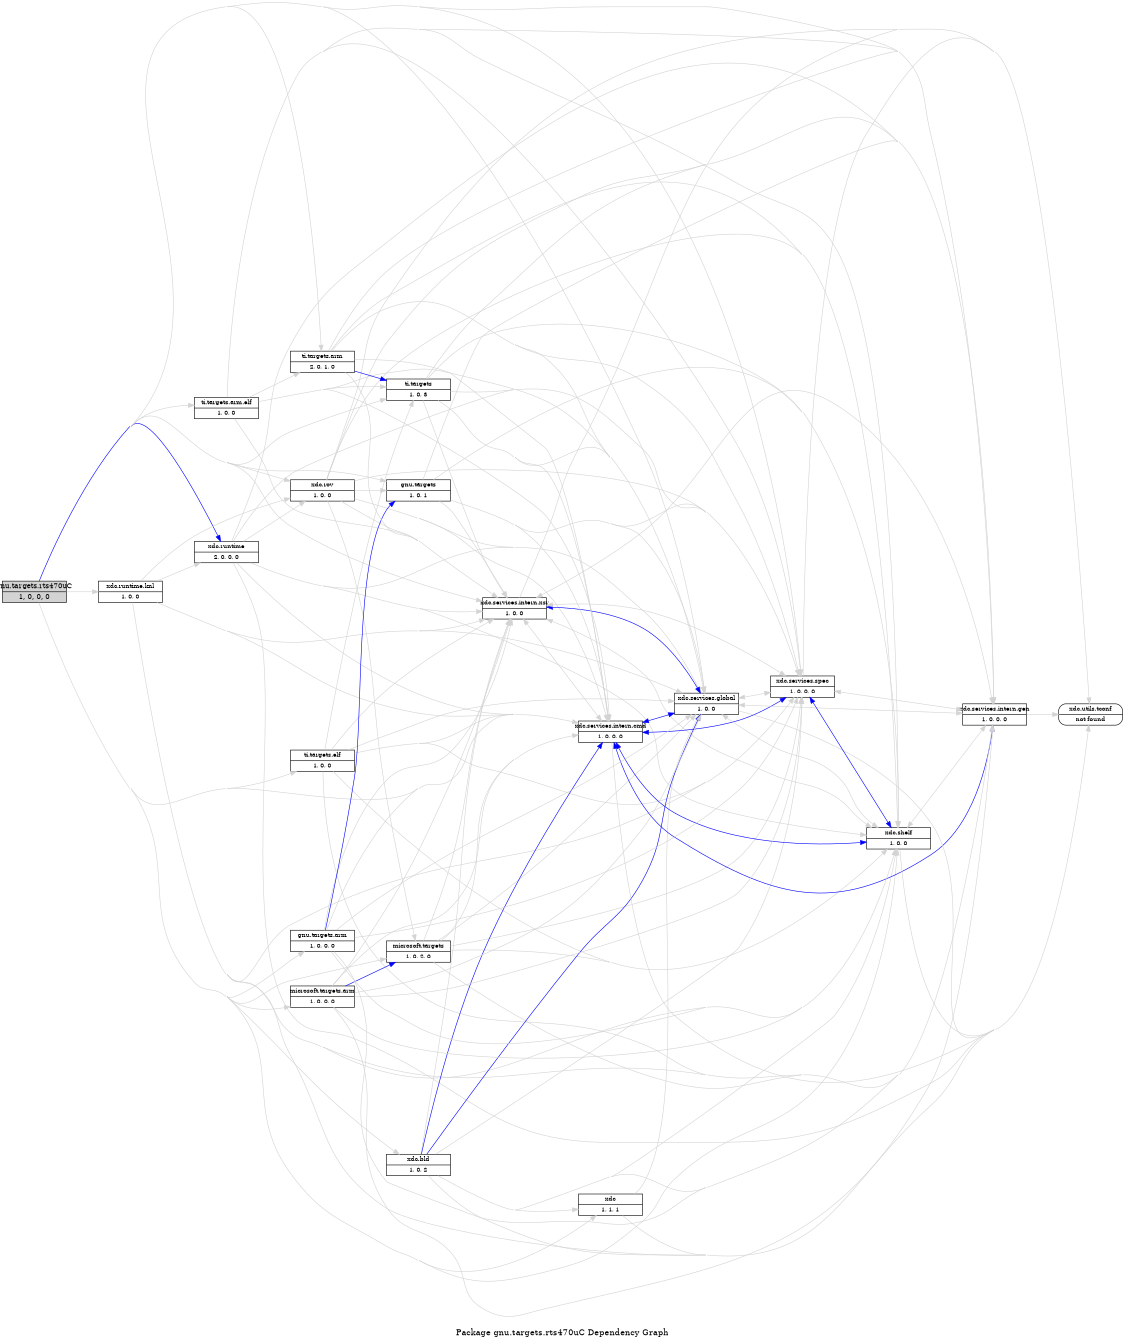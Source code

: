 digraph dependencies {
    label="\nPackage gnu.targets.rts470uC Dependency Graph";
    size="7.5,10";
    rankdir=LR;
    ranksep=".75";
    concentrate="true";
    node [fixedsize=true, width=1.5, style=filled, color=black];
    node [font=Helvetica, fontsize=12, fillcolor=lightgrey];
    gnu_targets_rts470uC [shape=record,label="gnu.targets.rts470uC|1, 0, 0, 0", URL="../../../../../../../../../../rtree/install/trees/products/xdcprod/xdcprod-l34/product/Linux/xdctools_3_16_03_34_eng/packages/gnu/targets/rts470uC/package/package.rel.xml"];
    node [fontsize=10, fillcolor=white];

    edge [style=solid, color=blue]
    xdc_runtime [shape=record,label="xdc.runtime|2, 0, 0, 0", URL="../../../../../../../../../../rtree/install/trees/products/xdcprod/xdcprod-l34/product/Linux/xdctools_3_16_03_34_eng/packages/xdc/runtime/package/package.rel.svg"];
    gnu_targets_rts470uC -> xdc_runtime;

    edge [style=solid, color=lightgrey]
    ti_targets_arm_elf [shape=record,label="ti.targets.arm.elf|1, 0, 0", URL="../../../../../../../../../../rtree/install/trees/products/xdcprod/xdcprod-l34/product/Linux/xdctools_3_16_03_34_eng/packages/ti/targets/arm/elf/package/package.rel.svg"];
    gnu_targets_rts470uC -> ti_targets_arm_elf;
    xdc_rov [shape=record,label="xdc.rov|1, 0, 0", URL="../../../../../../../../../../rtree/install/trees/products/xdcprod/xdcprod-l34/product/Linux/xdctools_3_16_03_34_eng/packages/xdc/rov/package/package.rel.svg"];
    gnu_targets_rts470uC -> xdc_rov;
    ti_targets_elf [shape=record,label="ti.targets.elf|1, 0, 0", URL="../../../../../../../../../../rtree/install/trees/products/xdcprod/xdcprod-l34/product/Linux/xdctools_3_16_03_34_eng/packages/ti/targets/elf/package/package.rel.svg"];
    gnu_targets_rts470uC -> ti_targets_elf;
    xdc_services_intern_xsr [shape=record,label="xdc.services.intern.xsr|1, 0, 0", URL="../../../../../../../../../../rtree/install/trees/products/xdcprod/xdcprod-l34/product/Linux/xdctools_3_16_03_34_eng/packages/xdc/services/intern/xsr/package/package.rel.svg"];
    gnu_targets_rts470uC -> xdc_services_intern_xsr;
    xdc_runtime_knl [shape=record,label="xdc.runtime.knl|1, 0, 0", URL="../../../../../../../../../../rtree/install/trees/products/xdcprod/xdcprod-l34/product/Linux/xdctools_3_16_03_34_eng/packages/xdc/runtime/knl/package/package.rel.svg"];
    gnu_targets_rts470uC -> xdc_runtime_knl;
    microsoft_targets [shape=record,label="microsoft.targets|1, 0, 2, 0", URL="../../../../../../../../../../rtree/install/trees/products/xdcprod/xdcprod-l34/product/Linux/xdctools_3_16_03_34_eng/packages/microsoft/targets/package/package.rel.svg"];
    gnu_targets_rts470uC -> microsoft_targets;
    xdc [shape=record,label="xdc|1, 1, 1", URL="../../../../../../../../../../rtree/install/trees/products/xdcprod/xdcprod-l34/product/Linux/xdctools_3_16_03_34_eng/packages/xdc/package/package.rel.svg"];
    gnu_targets_rts470uC -> xdc;
    xdc_bld [shape=record,label="xdc.bld|1, 0, 2", URL="../../../../../../../../../../rtree/install/trees/products/xdcprod/xdcprod-l34/product/Linux/xdctools_3_16_03_34_eng/packages/xdc/bld/package/package.rel.svg"];
    gnu_targets_rts470uC -> xdc_bld;
    gnu_targets [shape=record,label="gnu.targets|1, 0, 1", URL="../../../../../../../../../../rtree/install/trees/products/xdcprod/xdcprod-l34/product/Linux/xdctools_3_16_03_34_eng/packages/gnu/targets/package/package.rel.svg"];
    gnu_targets_rts470uC -> gnu_targets;
    xdc_services_intern_cmd [shape=record,label="xdc.services.intern.cmd|1, 0, 0, 0", URL="../../../../../../../../../../rtree/install/trees/products/xdcprod/xdcprod-l34/product/Linux/xdctools_3_16_03_34_eng/packages/xdc/services/intern/cmd/package/package.rel.svg"];
    gnu_targets_rts470uC -> xdc_services_intern_cmd;
    microsoft_targets_arm [shape=record,label="microsoft.targets.arm|1, 0, 0, 0", URL="../../../../../../../../../../rtree/install/trees/products/xdcprod/xdcprod-l34/product/Linux/xdctools_3_16_03_34_eng/packages/microsoft/targets/arm/package/package.rel.svg"];
    gnu_targets_rts470uC -> microsoft_targets_arm;
    gnu_targets_arm [shape=record,label="gnu.targets.arm|1, 0, 0, 0", URL="../../../../../../../../../../rtree/install/trees/products/xdcprod/xdcprod-l34/product/Linux/xdctools_3_16_03_34_eng/packages/gnu/targets/arm/package/package.rel.svg"];
    gnu_targets_rts470uC -> gnu_targets_arm;
    xdc_services_global [shape=record,label="xdc.services.global|1, 0, 0", URL="../../../../../../../../../../rtree/install/trees/products/xdcprod/xdcprod-l34/product/Linux/xdctools_3_16_03_34_eng/packages/xdc/services/global/package/package.rel.svg"];
    gnu_targets_rts470uC -> xdc_services_global;
    gnu_targets_rts470uC -> xdc_runtime;
    xdc_services_intern_gen [shape=record,label="xdc.services.intern.gen|1, 0, 0, 0", URL="../../../../../../../../../../rtree/install/trees/products/xdcprod/xdcprod-l34/product/Linux/xdctools_3_16_03_34_eng/packages/xdc/services/intern/gen/package/package.rel.svg"];
    gnu_targets_rts470uC -> xdc_services_intern_gen;
    xdc_shelf [shape=record,label="xdc.shelf|1, 0, 0", URL="../../../../../../../../../../rtree/install/trees/products/xdcprod/xdcprod-l34/product/Linux/xdctools_3_16_03_34_eng/packages/xdc/shelf/package/package.rel.svg"];
    gnu_targets_rts470uC -> xdc_shelf;
    xdc_services_spec [shape=record,label="xdc.services.spec|1, 0, 0, 0", URL="../../../../../../../../../../rtree/install/trees/products/xdcprod/xdcprod-l34/product/Linux/xdctools_3_16_03_34_eng/packages/xdc/services/spec/package/package.rel.svg"];
    gnu_targets_rts470uC -> xdc_services_spec;
    ti_targets_arm [shape=record,label="ti.targets.arm|2, 0, 1, 0", URL="../../../../../../../../../../rtree/install/trees/products/xdcprod/xdcprod-l34/product/Linux/xdctools_3_16_03_34_eng/packages/ti/targets/arm/package/package.rel.svg"];
    gnu_targets_rts470uC -> ti_targets_arm;
    ti_targets [shape=record,label="ti.targets|1, 0, 3", URL="../../../../../../../../../../rtree/install/trees/products/xdcprod/xdcprod-l34/product/Linux/xdctools_3_16_03_34_eng/packages/ti/targets/package/package.rel.svg"];
    gnu_targets_rts470uC -> ti_targets;

    edge [style=solid, color=blue]

    edge [style=solid, color=lightgrey]
    ti_targets -> xdc_services_intern_gen;
    ti_targets -> xdc_services_spec;
    ti_targets -> xdc_services_global;
    ti_targets -> xdc_shelf;
    ti_targets -> xdc_services_intern_cmd;
    ti_targets -> xdc_services_intern_xsr;

    edge [style=solid, color=blue]
    ti_targets_arm -> ti_targets;

    edge [style=solid, color=lightgrey]
    ti_targets_arm -> xdc_services_intern_gen;
    ti_targets_arm -> xdc_services_spec;
    ti_targets_arm -> xdc_services_global;
    ti_targets_arm -> ti_targets;
    ti_targets_arm -> xdc_shelf;
    ti_targets_arm -> xdc_services_intern_cmd;
    ti_targets_arm -> xdc_services_intern_xsr;

    edge [style=solid, color=blue]
    xdc_services_spec -> xdc_shelf;

    edge [style=solid, color=lightgrey]
    xdc_utils_tconf [shape=record,label="xdc.utils.tconf|not found"style=rounded, ];
    xdc_services_spec -> xdc_utils_tconf;
    xdc_services_spec -> xdc_services_intern_cmd;
    xdc_services_spec -> xdc_services_intern_xsr;
    xdc_services_spec -> xdc_shelf;
    xdc_services_spec -> xdc_services_global;
    xdc_services_spec -> xdc_services_intern_gen;

    edge [style=solid, color=blue]

    edge [style=solid, color=lightgrey]

    edge [style=solid, color=blue]

    edge [style=solid, color=lightgrey]
    xdc_shelf -> xdc_utils_tconf;
    xdc_shelf -> xdc_services_intern_cmd;
    xdc_shelf -> xdc_services_intern_xsr;
    xdc_shelf -> xdc_services_spec;
    xdc_shelf -> xdc_services_global;
    xdc_shelf -> xdc_services_intern_gen;

    edge [style=solid, color=blue]
    xdc_services_intern_gen -> xdc_shelf;
    xdc_services_intern_gen -> xdc_services_spec;
    xdc_services_intern_gen -> xdc_services_global;
    xdc_services_intern_gen -> xdc_services_intern_xsr;

    edge [style=solid, color=lightgrey]
    xdc_services_intern_gen -> xdc_utils_tconf;
    xdc_services_intern_gen -> xdc_services_intern_cmd;
    xdc_services_intern_gen -> xdc_services_intern_xsr;
    xdc_services_intern_gen -> xdc_services_spec;
    xdc_services_intern_gen -> xdc_shelf;
    xdc_services_intern_gen -> xdc_services_global;

    edge [style=solid, color=blue]

    edge [style=solid, color=lightgrey]
    xdc_services_global -> xdc_utils_tconf;
    xdc_services_global -> xdc_services_intern_cmd;
    xdc_services_global -> xdc_services_intern_xsr;
    xdc_services_global -> xdc_services_spec;
    xdc_services_global -> xdc_shelf;
    xdc_services_global -> xdc_services_intern_gen;

    edge [style=solid, color=blue]
    gnu_targets_arm -> gnu_targets;

    edge [style=solid, color=lightgrey]
    gnu_targets_arm -> xdc_services_intern_gen;
    gnu_targets_arm -> xdc_services_spec;
    gnu_targets_arm -> xdc_services_global;
    gnu_targets_arm -> xdc_shelf;
    gnu_targets_arm -> xdc_services_intern_cmd;
    gnu_targets_arm -> xdc_services_intern_xsr;
    gnu_targets_arm -> gnu_targets;

    edge [style=solid, color=blue]
    microsoft_targets_arm -> microsoft_targets;

    edge [style=solid, color=lightgrey]
    microsoft_targets_arm -> xdc_services_intern_gen;
    microsoft_targets_arm -> xdc_services_spec;
    microsoft_targets_arm -> xdc_services_global;
    microsoft_targets_arm -> microsoft_targets;
    microsoft_targets_arm -> xdc_shelf;
    microsoft_targets_arm -> xdc_services_intern_cmd;
    microsoft_targets_arm -> xdc_services_intern_xsr;

    edge [style=solid, color=blue]
    xdc_services_intern_cmd -> xdc_shelf;
    xdc_services_intern_cmd -> xdc_services_spec;
    xdc_services_intern_cmd -> xdc_services_global;
    xdc_services_intern_cmd -> xdc_services_intern_gen;

    edge [style=solid, color=lightgrey]
    xdc_services_intern_cmd -> xdc_utils_tconf;
    xdc_services_intern_cmd -> xdc_services_intern_xsr;
    xdc_services_intern_cmd -> xdc_services_spec;
    xdc_services_intern_cmd -> xdc_shelf;
    xdc_services_intern_cmd -> xdc_services_global;
    xdc_services_intern_cmd -> xdc_services_intern_gen;

    edge [style=solid, color=blue]

    edge [style=solid, color=lightgrey]
    gnu_targets -> xdc_services_intern_gen;
    gnu_targets -> xdc_services_spec;
    gnu_targets -> xdc_services_global;
    gnu_targets -> xdc_shelf;
    gnu_targets -> xdc_services_intern_cmd;
    gnu_targets -> xdc_services_intern_xsr;

    edge [style=solid, color=blue]
    xdc_bld -> xdc_services_global;
    xdc_bld -> xdc_services_intern_cmd;

    edge [style=solid, color=lightgrey]
    xdc_bld -> xdc;
    xdc_bld -> xdc_utils_tconf;
    xdc_bld -> xdc_services_intern_cmd;
    xdc_bld -> xdc_services_intern_xsr;
    xdc_bld -> xdc_services_spec;
    xdc_bld -> xdc_shelf;
    xdc_bld -> xdc_services_global;
    xdc_bld -> xdc_services_intern_gen;

    edge [style=solid, color=blue]

    edge [style=solid, color=lightgrey]
    xdc -> xdc_services_global;
    xdc -> xdc_utils_tconf;

    edge [style=solid, color=blue]

    edge [style=solid, color=lightgrey]
    microsoft_targets -> xdc_services_intern_gen;
    microsoft_targets -> xdc_services_spec;
    microsoft_targets -> xdc_services_global;
    microsoft_targets -> xdc_shelf;
    microsoft_targets -> xdc_services_intern_cmd;
    microsoft_targets -> xdc_services_intern_xsr;

    edge [style=solid, color=blue]

    edge [style=solid, color=lightgrey]
    xdc_runtime_knl -> xdc_rov;
    xdc_runtime_knl -> xdc_utils_tconf;
    xdc_runtime_knl -> xdc_services_intern_cmd;
    xdc_runtime_knl -> xdc_services_intern_xsr;
    xdc_runtime_knl -> xdc_services_spec;
    xdc_runtime_knl -> xdc_shelf;
    xdc_runtime_knl -> xdc_runtime;
    xdc_runtime_knl -> xdc_services_global;
    xdc_runtime_knl -> xdc_services_intern_gen;

    edge [style=solid, color=blue]
    xdc_services_intern_xsr -> xdc_services_global;

    edge [style=solid, color=lightgrey]
    xdc_services_intern_xsr -> xdc_utils_tconf;
    xdc_services_intern_xsr -> xdc_services_intern_cmd;
    xdc_services_intern_xsr -> xdc_services_spec;
    xdc_services_intern_xsr -> xdc_shelf;
    xdc_services_intern_xsr -> xdc_services_global;
    xdc_services_intern_xsr -> xdc_services_intern_gen;

    edge [style=solid, color=blue]

    edge [style=solid, color=lightgrey]
    ti_targets_elf -> xdc_services_intern_gen;
    ti_targets_elf -> xdc_services_spec;
    ti_targets_elf -> xdc_services_global;
    ti_targets_elf -> ti_targets;
    ti_targets_elf -> xdc_shelf;
    ti_targets_elf -> xdc_services_intern_cmd;
    ti_targets_elf -> xdc_services_intern_xsr;

    edge [style=solid, color=blue]

    edge [style=solid, color=lightgrey]
    xdc_rov -> gnu_targets;
    xdc_rov -> xdc_utils_tconf;
    xdc_rov -> microsoft_targets;
    xdc_rov -> xdc_services_intern_cmd;
    xdc_rov -> xdc_services_intern_xsr;
    xdc_rov -> xdc_services_spec;
    xdc_rov -> xdc_shelf;
    xdc_rov -> xdc_services_global;
    xdc_rov -> xdc_services_intern_gen;

    edge [style=solid, color=blue]

    edge [style=solid, color=lightgrey]
    ti_targets_arm_elf -> xdc_services_intern_gen;
    ti_targets_arm_elf -> xdc_services_spec;
    ti_targets_arm_elf -> xdc_services_global;
    ti_targets_arm_elf -> ti_targets;
    ti_targets_arm_elf -> ti_targets_arm;
    ti_targets_arm_elf -> xdc_shelf;
    ti_targets_arm_elf -> xdc_services_intern_cmd;
    ti_targets_arm_elf -> xdc_services_intern_xsr;

    edge [style=solid, color=blue]

    edge [style=solid, color=lightgrey]
    xdc_runtime -> xdc_rov;
    xdc_runtime -> xdc_utils_tconf;
    xdc_runtime -> xdc_services_intern_cmd;
    xdc_runtime -> xdc_services_intern_xsr;
    xdc_runtime -> xdc_services_spec;
    xdc_runtime -> xdc_shelf;
    xdc_runtime -> xdc_services_global;
    xdc_runtime -> xdc_services_intern_gen;
}
